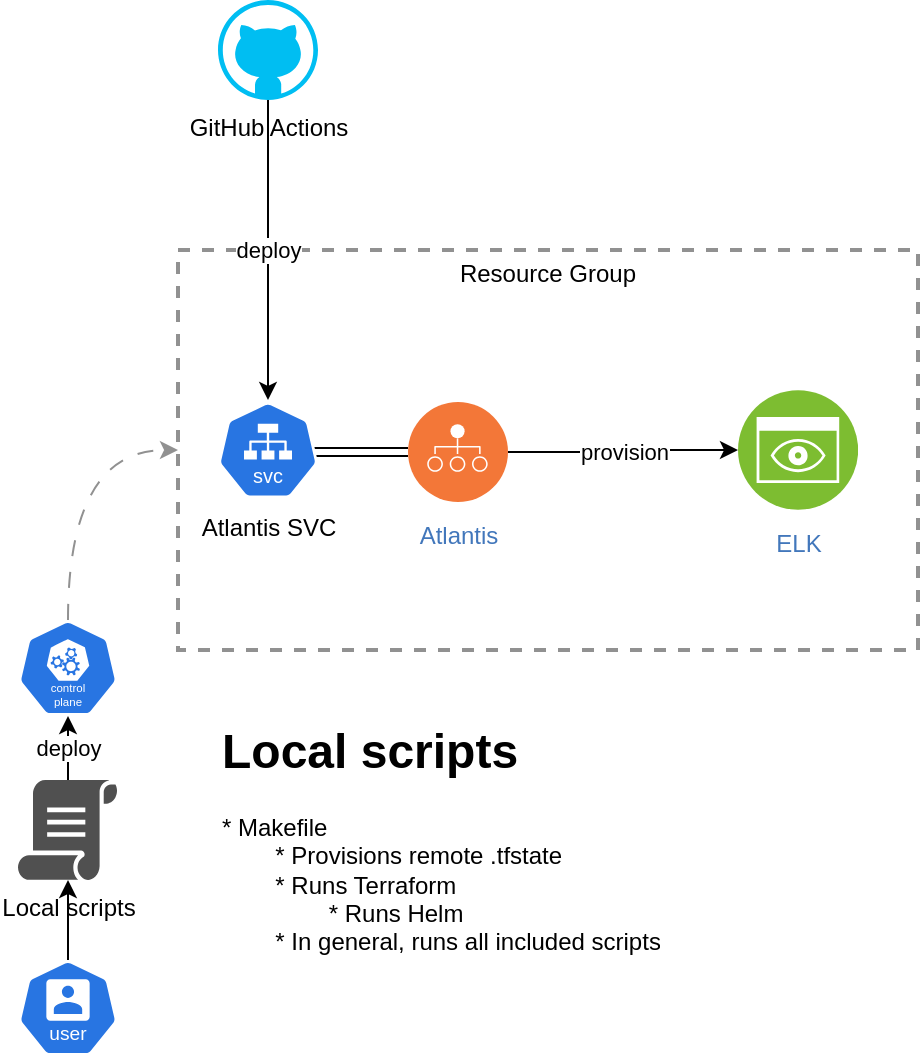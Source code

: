 <mxfile version="24.7.17">
  <diagram name="Page-1" id="IPdL57iqC5TBBv6DoQsN">
    <mxGraphModel dx="1434" dy="835" grid="1" gridSize="10" guides="1" tooltips="1" connect="1" arrows="1" fold="1" page="1" pageScale="1" pageWidth="850" pageHeight="1100" math="0" shadow="0">
      <root>
        <mxCell id="0" />
        <mxCell id="1" parent="0" />
        <mxCell id="IvoZwwmw0jXPkK6hG3Rk-30" value="Resource Group" style="fontStyle=0;verticalAlign=top;align=center;spacingTop=-2;fillColor=none;rounded=0;whiteSpace=wrap;html=1;strokeColor=#919191;strokeWidth=2;dashed=1;container=1;collapsible=0;expand=0;recursiveResize=0;" vertex="1" parent="1">
          <mxGeometry x="160" y="305" width="370" height="200" as="geometry" />
        </mxCell>
        <mxCell id="IvoZwwmw0jXPkK6hG3Rk-28" value="ELK" style="image;aspect=fixed;perimeter=ellipsePerimeter;html=1;align=center;shadow=0;dashed=0;fontColor=#4277BB;labelBackgroundColor=default;fontSize=12;spacingTop=3;image=img/lib/ibm/infrastructure/monitoring.svg;" vertex="1" parent="IvoZwwmw0jXPkK6hG3Rk-30">
          <mxGeometry x="280" y="70" width="60" height="60" as="geometry" />
        </mxCell>
        <mxCell id="IvoZwwmw0jXPkK6hG3Rk-13" value="deploy" style="rounded=0;orthogonalLoop=1;jettySize=auto;html=1;entryX=0.5;entryY=0;entryDx=0;entryDy=0;entryPerimeter=0;exitX=0.5;exitY=1;exitDx=0;exitDy=0;exitPerimeter=0;" edge="1" parent="1" source="IvoZwwmw0jXPkK6hG3Rk-5" target="IvoZwwmw0jXPkK6hG3Rk-14">
          <mxGeometry relative="1" as="geometry" />
        </mxCell>
        <mxCell id="IvoZwwmw0jXPkK6hG3Rk-5" value="GitHub Actions" style="verticalLabelPosition=bottom;html=1;verticalAlign=top;align=center;strokeColor=none;fillColor=#00BEF2;shape=mxgraph.azure.github_code;pointerEvents=1;" vertex="1" parent="1">
          <mxGeometry x="180" y="180" width="50" height="50" as="geometry" />
        </mxCell>
        <mxCell id="IvoZwwmw0jXPkK6hG3Rk-16" style="edgeStyle=orthogonalEdgeStyle;rounded=0;orthogonalLoop=1;jettySize=auto;html=1;exitX=0.94;exitY=0.52;exitDx=0;exitDy=0;exitPerimeter=0;entryX=0;entryY=0.5;entryDx=0;entryDy=0;shape=link;" edge="1" parent="1" source="IvoZwwmw0jXPkK6hG3Rk-14" target="IvoZwwmw0jXPkK6hG3Rk-10">
          <mxGeometry relative="1" as="geometry" />
        </mxCell>
        <mxCell id="IvoZwwmw0jXPkK6hG3Rk-14" value="Atlantis SVC" style="sketch=0;html=1;dashed=0;whitespace=wrap;verticalLabelPosition=bottom;verticalAlign=top;fillColor=#2875E2;strokeColor=#ffffff;points=[[0.005,0.63,0],[0.1,0.2,0],[0.9,0.2,0],[0.5,0,0],[0.995,0.63,0],[0.72,0.99,0],[0.5,1,0],[0.28,0.99,0]];shape=mxgraph.kubernetes.icon2;kubernetesLabel=1;prIcon=svc" vertex="1" parent="1">
          <mxGeometry x="180" y="380" width="50" height="50" as="geometry" />
        </mxCell>
        <mxCell id="IvoZwwmw0jXPkK6hG3Rk-31" style="edgeStyle=orthogonalEdgeStyle;rounded=0;orthogonalLoop=1;jettySize=auto;html=1;exitX=0.5;exitY=0;exitDx=0;exitDy=0;exitPerimeter=0;entryX=0;entryY=0.5;entryDx=0;entryDy=0;curved=1;dashed=1;dashPattern=8 8;strokeColor=#919191;" edge="1" parent="1" source="IvoZwwmw0jXPkK6hG3Rk-18" target="IvoZwwmw0jXPkK6hG3Rk-30">
          <mxGeometry relative="1" as="geometry" />
        </mxCell>
        <mxCell id="IvoZwwmw0jXPkK6hG3Rk-18" value="" style="aspect=fixed;sketch=0;html=1;dashed=0;whitespace=wrap;verticalLabelPosition=bottom;verticalAlign=top;fillColor=#2875E2;strokeColor=#ffffff;points=[[0.005,0.63,0],[0.1,0.2,0],[0.9,0.2,0],[0.5,0,0],[0.995,0.63,0],[0.72,0.99,0],[0.5,1,0],[0.28,0.99,0]];shape=mxgraph.kubernetes.icon2;kubernetesLabel=1;prIcon=control_plane" vertex="1" parent="1">
          <mxGeometry x="80" y="490" width="50" height="48" as="geometry" />
        </mxCell>
        <mxCell id="IvoZwwmw0jXPkK6hG3Rk-20" value="deploy" style="edgeStyle=orthogonalEdgeStyle;rounded=0;orthogonalLoop=1;jettySize=auto;html=1;" edge="1" parent="1" source="IvoZwwmw0jXPkK6hG3Rk-11" target="IvoZwwmw0jXPkK6hG3Rk-18">
          <mxGeometry relative="1" as="geometry" />
        </mxCell>
        <mxCell id="IvoZwwmw0jXPkK6hG3Rk-11" value="Local scripts" style="sketch=0;pointerEvents=1;shadow=0;dashed=0;html=1;strokeColor=none;fillColor=#505050;labelPosition=center;verticalLabelPosition=bottom;verticalAlign=top;outlineConnect=0;align=center;shape=mxgraph.office.concepts.script;" vertex="1" parent="1">
          <mxGeometry x="80" y="570" width="50" height="50" as="geometry" />
        </mxCell>
        <mxCell id="IvoZwwmw0jXPkK6hG3Rk-25" style="edgeStyle=orthogonalEdgeStyle;rounded=0;orthogonalLoop=1;jettySize=auto;html=1;" edge="1" parent="1" source="IvoZwwmw0jXPkK6hG3Rk-19" target="IvoZwwmw0jXPkK6hG3Rk-11">
          <mxGeometry relative="1" as="geometry" />
        </mxCell>
        <mxCell id="IvoZwwmw0jXPkK6hG3Rk-19" value="" style="aspect=fixed;sketch=0;html=1;dashed=0;whitespace=wrap;verticalLabelPosition=bottom;verticalAlign=top;fillColor=#2875E2;strokeColor=#ffffff;points=[[0.005,0.63,0],[0.1,0.2,0],[0.9,0.2,0],[0.5,0,0],[0.995,0.63,0],[0.72,0.99,0],[0.5,1,0],[0.28,0.99,0]];shape=mxgraph.kubernetes.icon2;kubernetesLabel=1;prIcon=user" vertex="1" parent="1">
          <mxGeometry x="80" y="660" width="50" height="48" as="geometry" />
        </mxCell>
        <mxCell id="IvoZwwmw0jXPkK6hG3Rk-29" value="provision" style="edgeStyle=orthogonalEdgeStyle;rounded=0;orthogonalLoop=1;jettySize=auto;html=1;exitX=1;exitY=0.5;exitDx=0;exitDy=0;" edge="1" parent="1" source="IvoZwwmw0jXPkK6hG3Rk-10" target="IvoZwwmw0jXPkK6hG3Rk-28">
          <mxGeometry relative="1" as="geometry" />
        </mxCell>
        <mxCell id="IvoZwwmw0jXPkK6hG3Rk-10" value="Atlantis" style="image;perimeter=ellipsePerimeter;html=1;align=center;shadow=0;dashed=0;fontColor=#4277BB;labelBackgroundColor=default;fontSize=12;spacingTop=3;image=img/lib/ibm/devops/provision.svg;" vertex="1" parent="1">
          <mxGeometry x="275" y="381" width="50" height="50" as="geometry" />
        </mxCell>
        <mxCell id="IvoZwwmw0jXPkK6hG3Rk-32" value="&lt;h1 style=&quot;margin-top: 0px;&quot;&gt;Local scripts&lt;/h1&gt;&lt;p&gt;* Makefile&lt;br&gt;&lt;span style=&quot;white-space: pre;&quot;&gt;&#x9;&lt;/span&gt;* Provisions remote .tfstate&lt;br&gt;&lt;span style=&quot;white-space: pre;&quot;&gt;&#x9;&lt;/span&gt;* Runs Terraform&lt;br&gt;&lt;span style=&quot;white-space: pre;&quot;&gt;&#x9;&lt;span style=&quot;white-space: pre;&quot;&gt;&#x9;&lt;/span&gt;* &lt;/span&gt;Runs Helm&lt;br&gt;&lt;span style=&quot;white-space: pre;&quot;&gt;&#x9;&lt;/span&gt;* In general, runs all included scripts&lt;br&gt;&lt;/p&gt;" style="text;html=1;whiteSpace=wrap;overflow=hidden;rounded=0;" vertex="1" parent="1">
          <mxGeometry x="180" y="535" width="260" height="135" as="geometry" />
        </mxCell>
      </root>
    </mxGraphModel>
  </diagram>
</mxfile>
